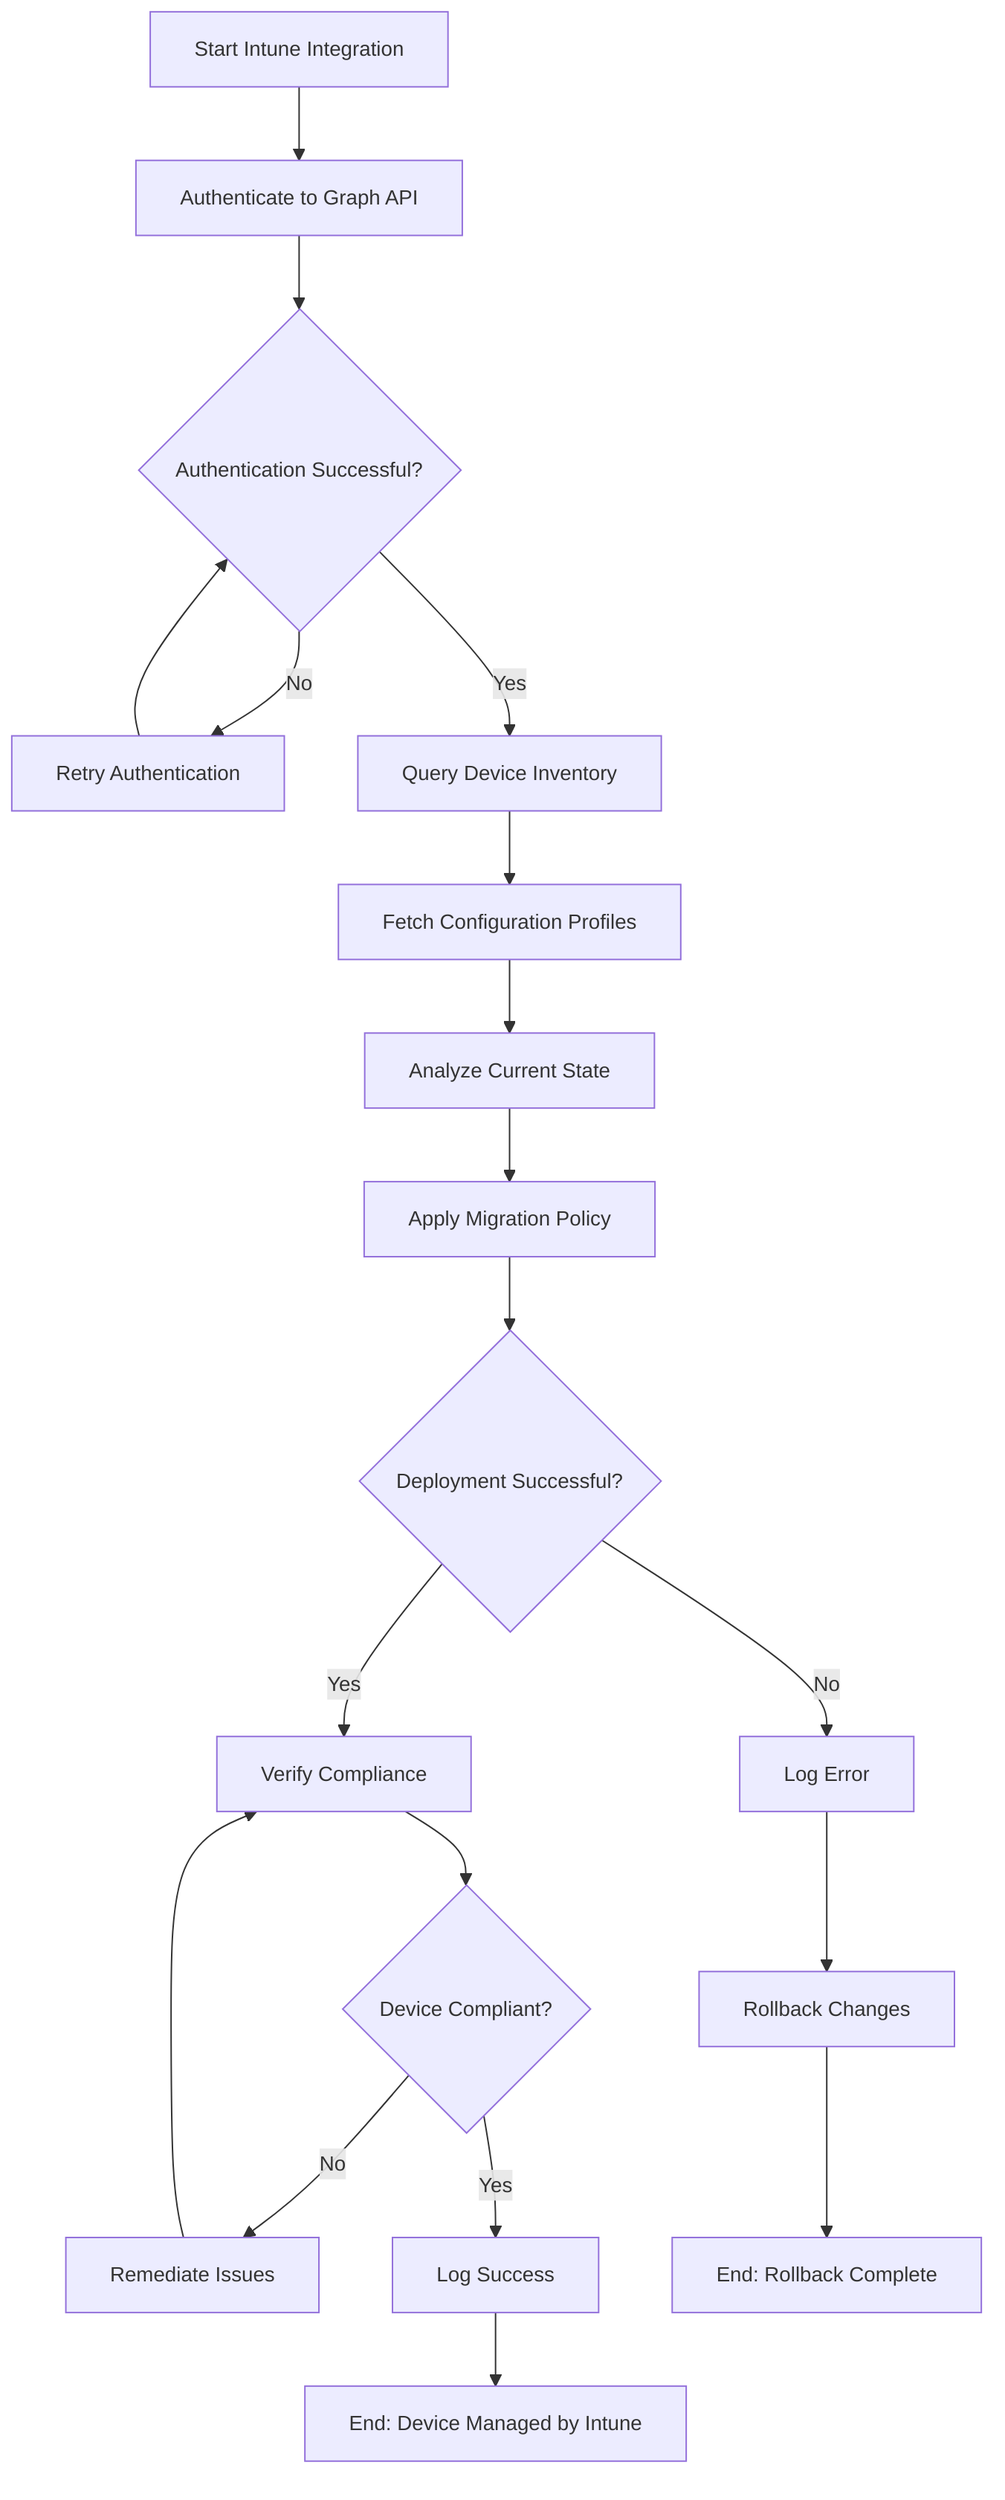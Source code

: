 %%{init: {'theme': 'default', 'themeVariables': { 'primaryColor': '#0078d4', 'fontSize': '14px'}}}%%
flowchart TD
    A[Start Intune Integration] --> B[Authenticate to Graph API]
    B --> C{Authentication Successful?}
    C -->|No| D[Retry Authentication]
    D --> C
    C -->|Yes| E[Query Device Inventory]
    E --> F[Fetch Configuration Profiles]
    F --> G[Analyze Current State]
    G --> H[Apply Migration Policy]
    H --> I{Deployment Successful?}
    I -->|No| J[Log Error]
    J --> K[Rollback Changes]
    I -->|Yes| L[Verify Compliance]
    L --> M{Device Compliant?}
    M -->|No| N[Remediate Issues]
    N --> L
    M -->|Yes| O[Log Success]
    O --> P[End: Device Managed by Intune]
    K --> Q[End: Rollback Complete]